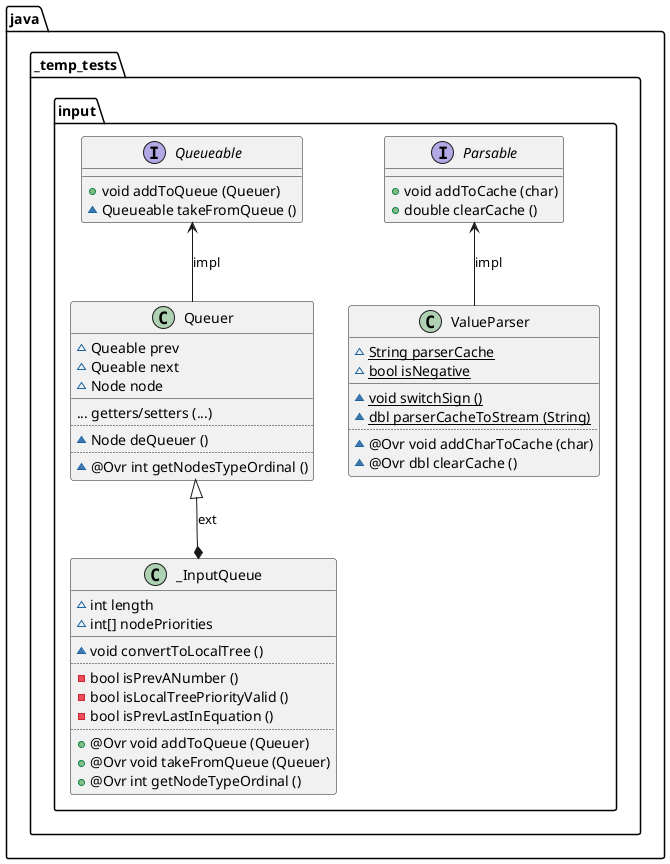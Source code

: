 @startuml

package java._temp_tests.input{

    interface Parsable{
            +  {method} void addToCache (char)
            +  {method} double clearCache ()
    }

    class ValueParser{
            ~   {field}  {static} String parserCache
            ~   {field}  {static} bool isNegative
        __
            ~   {method} {static} void switchSign ()
            ~   {method} {static} dbl parserCacheToStream (String)
        ..
            ~   {method} @Ovr void addCharToCache (char)
            ~   {method} @Ovr dbl clearCache ()
    }

    interface Queueable{
            +   {method} void addToQueue (Queuer)
            ~   {method} Queueable takeFromQueue ()
    }

    class _InputQueue{
            ~   {field}  int length
            ~   {field}  int[] nodePriorities
        __
'            ~   {method} dbl solveEquation ()
            ~   {method} void convertToLocalTree ()
        ..
            -   {method} bool isPrevANumber ()
            -   {method} bool isLocalTreePriorityValid ()
            -   {method} bool isPrevLastInEquation ()
        ..
            +   {method} @Ovr void addToQueue (Queuer)
            +   {method} @Ovr void takeFromQueue (Queuer)
            +   {method} @Ovr int getNodeTypeOrdinal ()
    }

    class Queuer{
            ~   {field}  Queable prev
            ~   {field}  Queable next
            ~   {field}  Node node
        __
                {method} ... getters/setters (...)
        ..
            ~   {method} Node deQueuer ()
        ..
            ~   {method} @Ovr int getNodesTypeOrdinal ()
'            +   {method} @Ovr void addToQueue (Queuer)
'            +   {method} @Ovr Queueable takeFromeQueue ()
    }

    Parsable        <--     ValueParser     : impl
    Queuer          <|--*   _InputQueue     : ext
    Queueable       <--     Queuer          : impl

@enduml